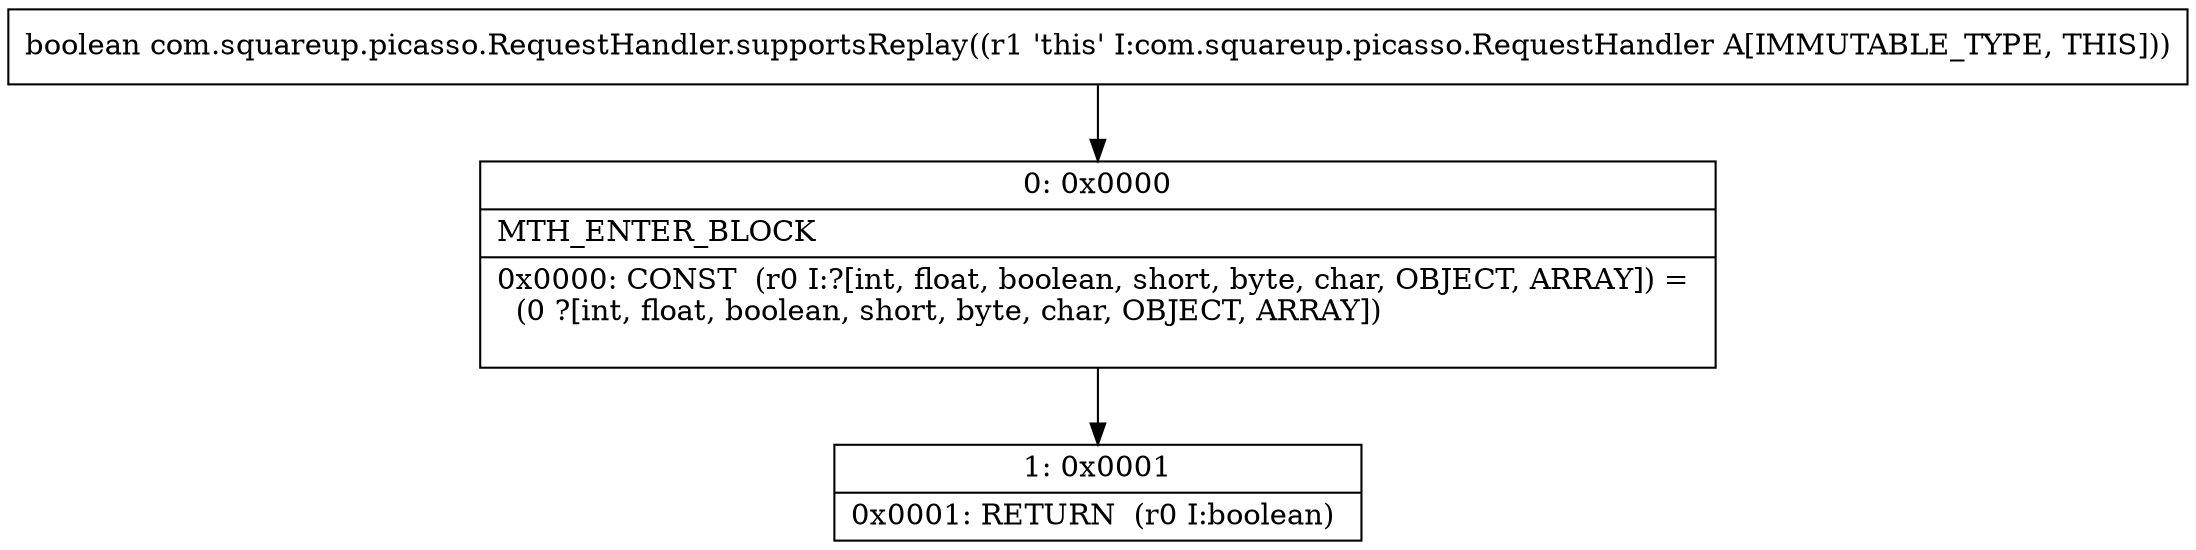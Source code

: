 digraph "CFG forcom.squareup.picasso.RequestHandler.supportsReplay()Z" {
Node_0 [shape=record,label="{0\:\ 0x0000|MTH_ENTER_BLOCK\l|0x0000: CONST  (r0 I:?[int, float, boolean, short, byte, char, OBJECT, ARRAY]) = \l  (0 ?[int, float, boolean, short, byte, char, OBJECT, ARRAY])\l \l}"];
Node_1 [shape=record,label="{1\:\ 0x0001|0x0001: RETURN  (r0 I:boolean) \l}"];
MethodNode[shape=record,label="{boolean com.squareup.picasso.RequestHandler.supportsReplay((r1 'this' I:com.squareup.picasso.RequestHandler A[IMMUTABLE_TYPE, THIS])) }"];
MethodNode -> Node_0;
Node_0 -> Node_1;
}

